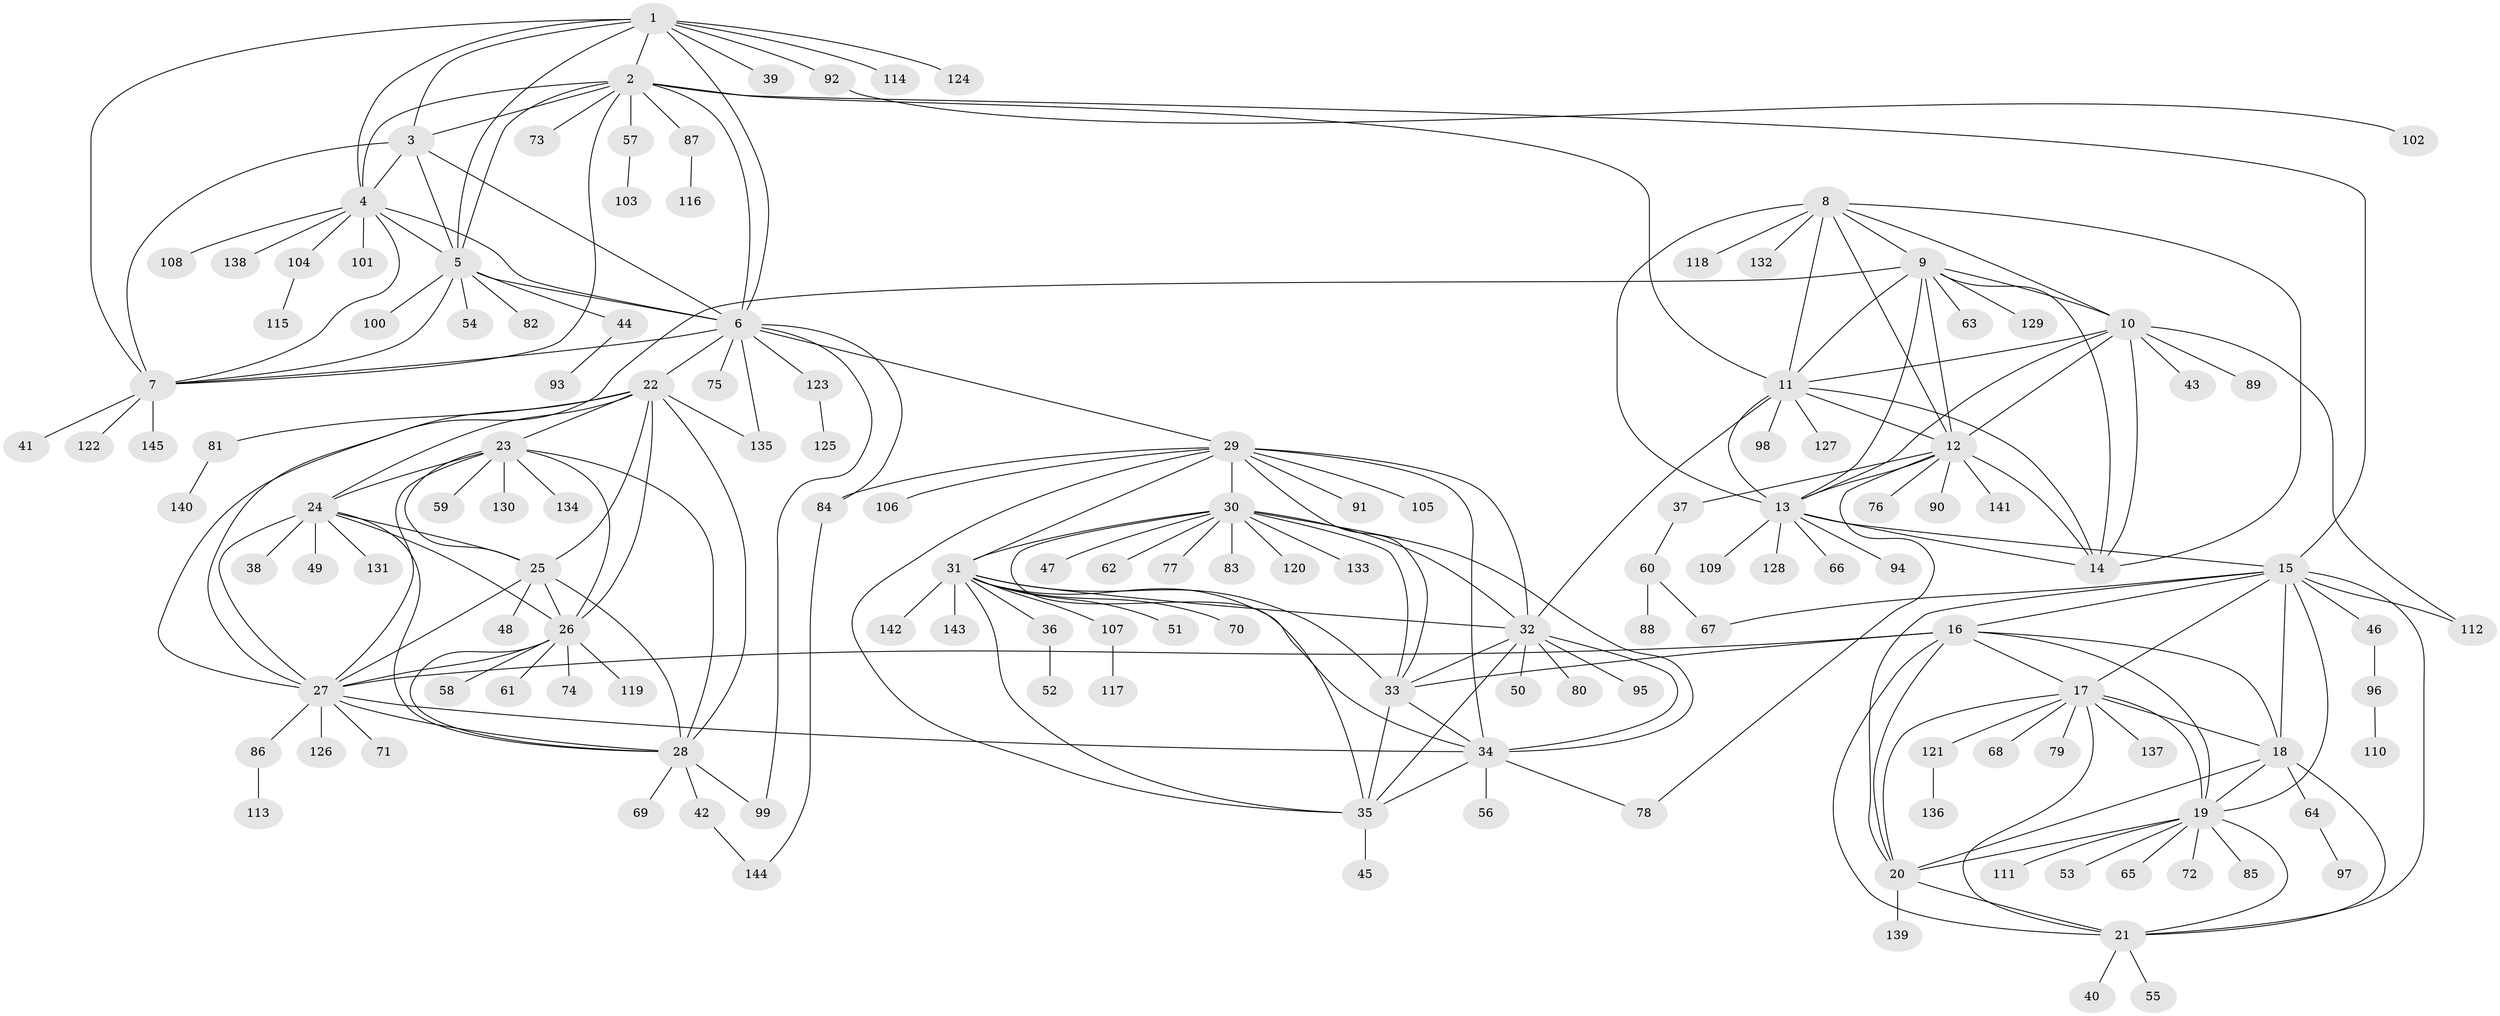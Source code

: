 // coarse degree distribution, {8: 0.06896551724137931, 10: 0.034482758620689655, 6: 0.1206896551724138, 7: 0.10344827586206896, 11: 0.034482758620689655, 9: 0.034482758620689655, 12: 0.017241379310344827, 5: 0.017241379310344827, 4: 0.034482758620689655, 1: 0.43103448275862066, 3: 0.034482758620689655, 2: 0.06896551724137931}
// Generated by graph-tools (version 1.1) at 2025/52/03/04/25 22:52:49]
// undirected, 145 vertices, 232 edges
graph export_dot {
  node [color=gray90,style=filled];
  1;
  2;
  3;
  4;
  5;
  6;
  7;
  8;
  9;
  10;
  11;
  12;
  13;
  14;
  15;
  16;
  17;
  18;
  19;
  20;
  21;
  22;
  23;
  24;
  25;
  26;
  27;
  28;
  29;
  30;
  31;
  32;
  33;
  34;
  35;
  36;
  37;
  38;
  39;
  40;
  41;
  42;
  43;
  44;
  45;
  46;
  47;
  48;
  49;
  50;
  51;
  52;
  53;
  54;
  55;
  56;
  57;
  58;
  59;
  60;
  61;
  62;
  63;
  64;
  65;
  66;
  67;
  68;
  69;
  70;
  71;
  72;
  73;
  74;
  75;
  76;
  77;
  78;
  79;
  80;
  81;
  82;
  83;
  84;
  85;
  86;
  87;
  88;
  89;
  90;
  91;
  92;
  93;
  94;
  95;
  96;
  97;
  98;
  99;
  100;
  101;
  102;
  103;
  104;
  105;
  106;
  107;
  108;
  109;
  110;
  111;
  112;
  113;
  114;
  115;
  116;
  117;
  118;
  119;
  120;
  121;
  122;
  123;
  124;
  125;
  126;
  127;
  128;
  129;
  130;
  131;
  132;
  133;
  134;
  135;
  136;
  137;
  138;
  139;
  140;
  141;
  142;
  143;
  144;
  145;
  1 -- 2;
  1 -- 3;
  1 -- 4;
  1 -- 5;
  1 -- 6;
  1 -- 7;
  1 -- 39;
  1 -- 92;
  1 -- 114;
  1 -- 124;
  2 -- 3;
  2 -- 4;
  2 -- 5;
  2 -- 6;
  2 -- 7;
  2 -- 11;
  2 -- 15;
  2 -- 57;
  2 -- 73;
  2 -- 87;
  3 -- 4;
  3 -- 5;
  3 -- 6;
  3 -- 7;
  4 -- 5;
  4 -- 6;
  4 -- 7;
  4 -- 101;
  4 -- 104;
  4 -- 108;
  4 -- 138;
  5 -- 6;
  5 -- 7;
  5 -- 44;
  5 -- 54;
  5 -- 82;
  5 -- 100;
  6 -- 7;
  6 -- 22;
  6 -- 29;
  6 -- 75;
  6 -- 84;
  6 -- 99;
  6 -- 123;
  6 -- 135;
  7 -- 41;
  7 -- 122;
  7 -- 145;
  8 -- 9;
  8 -- 10;
  8 -- 11;
  8 -- 12;
  8 -- 13;
  8 -- 14;
  8 -- 118;
  8 -- 132;
  9 -- 10;
  9 -- 11;
  9 -- 12;
  9 -- 13;
  9 -- 14;
  9 -- 27;
  9 -- 63;
  9 -- 129;
  10 -- 11;
  10 -- 12;
  10 -- 13;
  10 -- 14;
  10 -- 43;
  10 -- 89;
  10 -- 112;
  11 -- 12;
  11 -- 13;
  11 -- 14;
  11 -- 32;
  11 -- 98;
  11 -- 127;
  12 -- 13;
  12 -- 14;
  12 -- 37;
  12 -- 76;
  12 -- 78;
  12 -- 90;
  12 -- 141;
  13 -- 14;
  13 -- 15;
  13 -- 66;
  13 -- 94;
  13 -- 109;
  13 -- 128;
  15 -- 16;
  15 -- 17;
  15 -- 18;
  15 -- 19;
  15 -- 20;
  15 -- 21;
  15 -- 46;
  15 -- 67;
  15 -- 112;
  16 -- 17;
  16 -- 18;
  16 -- 19;
  16 -- 20;
  16 -- 21;
  16 -- 27;
  16 -- 33;
  17 -- 18;
  17 -- 19;
  17 -- 20;
  17 -- 21;
  17 -- 68;
  17 -- 79;
  17 -- 121;
  17 -- 137;
  18 -- 19;
  18 -- 20;
  18 -- 21;
  18 -- 64;
  19 -- 20;
  19 -- 21;
  19 -- 53;
  19 -- 65;
  19 -- 72;
  19 -- 85;
  19 -- 111;
  20 -- 21;
  20 -- 139;
  21 -- 40;
  21 -- 55;
  22 -- 23;
  22 -- 24;
  22 -- 25;
  22 -- 26;
  22 -- 27;
  22 -- 28;
  22 -- 81;
  22 -- 135;
  23 -- 24;
  23 -- 25;
  23 -- 26;
  23 -- 27;
  23 -- 28;
  23 -- 59;
  23 -- 130;
  23 -- 134;
  24 -- 25;
  24 -- 26;
  24 -- 27;
  24 -- 28;
  24 -- 38;
  24 -- 49;
  24 -- 131;
  25 -- 26;
  25 -- 27;
  25 -- 28;
  25 -- 48;
  26 -- 27;
  26 -- 28;
  26 -- 58;
  26 -- 61;
  26 -- 74;
  26 -- 119;
  27 -- 28;
  27 -- 34;
  27 -- 71;
  27 -- 86;
  27 -- 126;
  28 -- 42;
  28 -- 69;
  28 -- 99;
  29 -- 30;
  29 -- 31;
  29 -- 32;
  29 -- 33;
  29 -- 34;
  29 -- 35;
  29 -- 84;
  29 -- 91;
  29 -- 105;
  29 -- 106;
  30 -- 31;
  30 -- 32;
  30 -- 33;
  30 -- 34;
  30 -- 35;
  30 -- 47;
  30 -- 62;
  30 -- 77;
  30 -- 83;
  30 -- 120;
  30 -- 133;
  31 -- 32;
  31 -- 33;
  31 -- 34;
  31 -- 35;
  31 -- 36;
  31 -- 51;
  31 -- 70;
  31 -- 107;
  31 -- 142;
  31 -- 143;
  32 -- 33;
  32 -- 34;
  32 -- 35;
  32 -- 50;
  32 -- 80;
  32 -- 95;
  33 -- 34;
  33 -- 35;
  34 -- 35;
  34 -- 56;
  34 -- 78;
  35 -- 45;
  36 -- 52;
  37 -- 60;
  42 -- 144;
  44 -- 93;
  46 -- 96;
  57 -- 103;
  60 -- 67;
  60 -- 88;
  64 -- 97;
  81 -- 140;
  84 -- 144;
  86 -- 113;
  87 -- 116;
  92 -- 102;
  96 -- 110;
  104 -- 115;
  107 -- 117;
  121 -- 136;
  123 -- 125;
}
